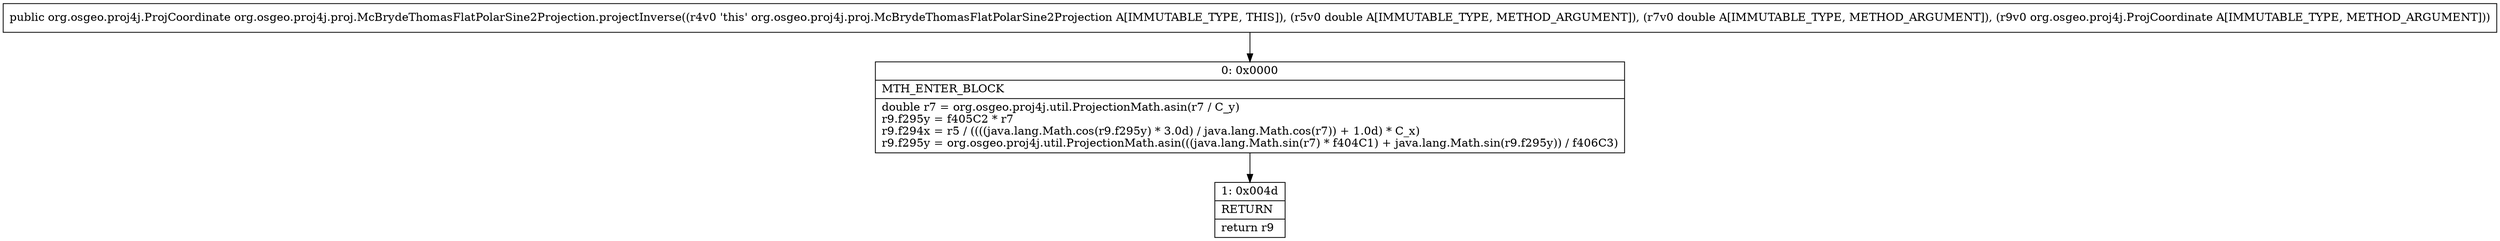 digraph "CFG fororg.osgeo.proj4j.proj.McBrydeThomasFlatPolarSine2Projection.projectInverse(DDLorg\/osgeo\/proj4j\/ProjCoordinate;)Lorg\/osgeo\/proj4j\/ProjCoordinate;" {
Node_0 [shape=record,label="{0\:\ 0x0000|MTH_ENTER_BLOCK\l|double r7 = org.osgeo.proj4j.util.ProjectionMath.asin(r7 \/ C_y)\lr9.f295y = f405C2 * r7\lr9.f294x = r5 \/ ((((java.lang.Math.cos(r9.f295y) * 3.0d) \/ java.lang.Math.cos(r7)) + 1.0d) * C_x)\lr9.f295y = org.osgeo.proj4j.util.ProjectionMath.asin(((java.lang.Math.sin(r7) * f404C1) + java.lang.Math.sin(r9.f295y)) \/ f406C3)\l}"];
Node_1 [shape=record,label="{1\:\ 0x004d|RETURN\l|return r9\l}"];
MethodNode[shape=record,label="{public org.osgeo.proj4j.ProjCoordinate org.osgeo.proj4j.proj.McBrydeThomasFlatPolarSine2Projection.projectInverse((r4v0 'this' org.osgeo.proj4j.proj.McBrydeThomasFlatPolarSine2Projection A[IMMUTABLE_TYPE, THIS]), (r5v0 double A[IMMUTABLE_TYPE, METHOD_ARGUMENT]), (r7v0 double A[IMMUTABLE_TYPE, METHOD_ARGUMENT]), (r9v0 org.osgeo.proj4j.ProjCoordinate A[IMMUTABLE_TYPE, METHOD_ARGUMENT])) }"];
MethodNode -> Node_0;
Node_0 -> Node_1;
}

